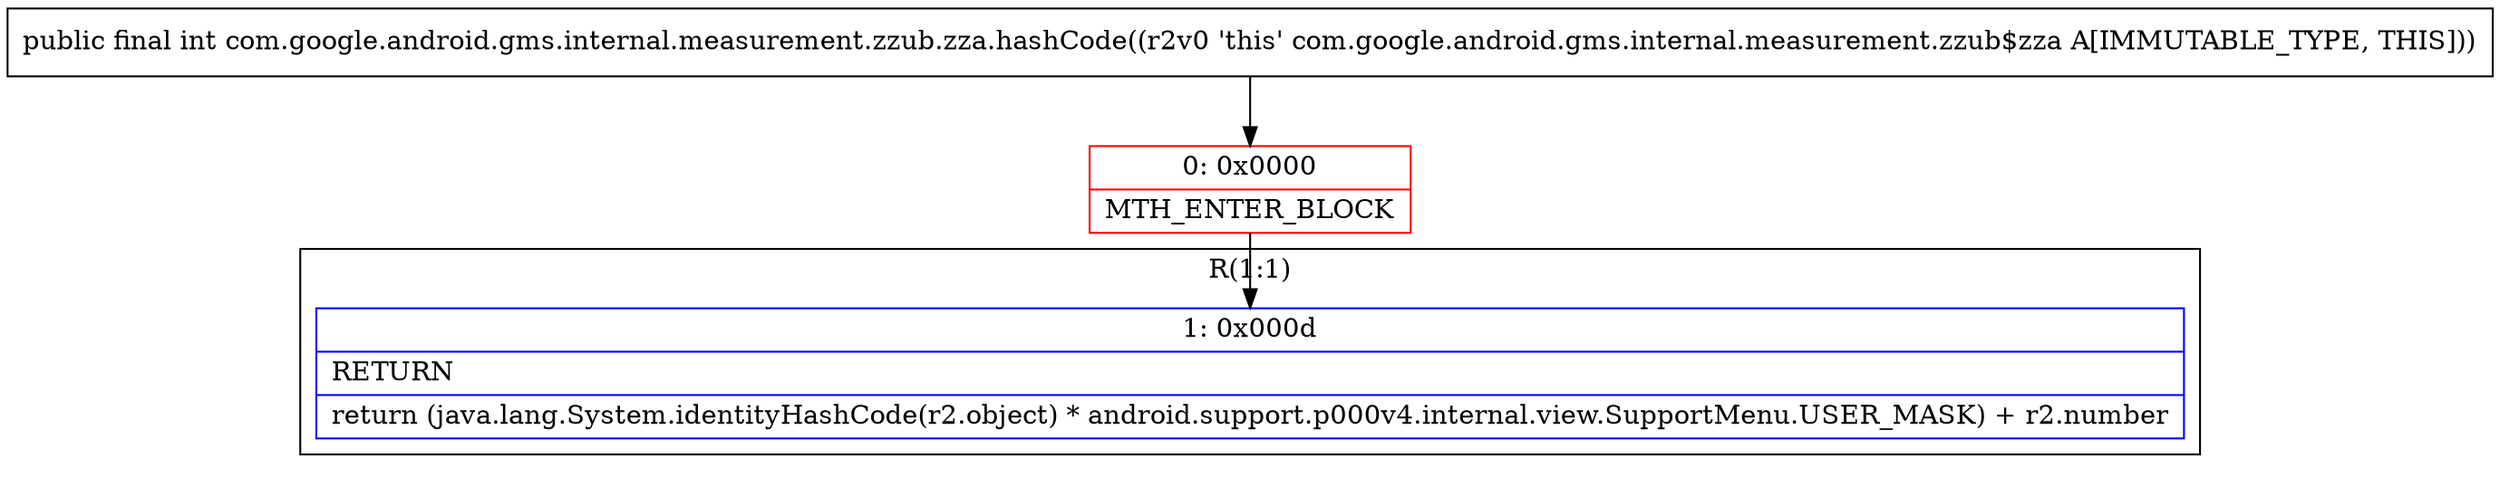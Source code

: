 digraph "CFG forcom.google.android.gms.internal.measurement.zzub.zza.hashCode()I" {
subgraph cluster_Region_1636837274 {
label = "R(1:1)";
node [shape=record,color=blue];
Node_1 [shape=record,label="{1\:\ 0x000d|RETURN\l|return (java.lang.System.identityHashCode(r2.object) * android.support.p000v4.internal.view.SupportMenu.USER_MASK) + r2.number\l}"];
}
Node_0 [shape=record,color=red,label="{0\:\ 0x0000|MTH_ENTER_BLOCK\l}"];
MethodNode[shape=record,label="{public final int com.google.android.gms.internal.measurement.zzub.zza.hashCode((r2v0 'this' com.google.android.gms.internal.measurement.zzub$zza A[IMMUTABLE_TYPE, THIS])) }"];
MethodNode -> Node_0;
Node_0 -> Node_1;
}

